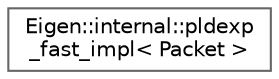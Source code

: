 digraph "Graphical Class Hierarchy"
{
 // LATEX_PDF_SIZE
  bgcolor="transparent";
  edge [fontname=Helvetica,fontsize=10,labelfontname=Helvetica,labelfontsize=10];
  node [fontname=Helvetica,fontsize=10,shape=box,height=0.2,width=0.4];
  rankdir="LR";
  Node0 [id="Node000000",label="Eigen::internal::pldexp\l_fast_impl\< Packet \>",height=0.2,width=0.4,color="grey40", fillcolor="white", style="filled",URL="$structEigen_1_1internal_1_1pldexp__fast__impl.html",tooltip=" "];
}
